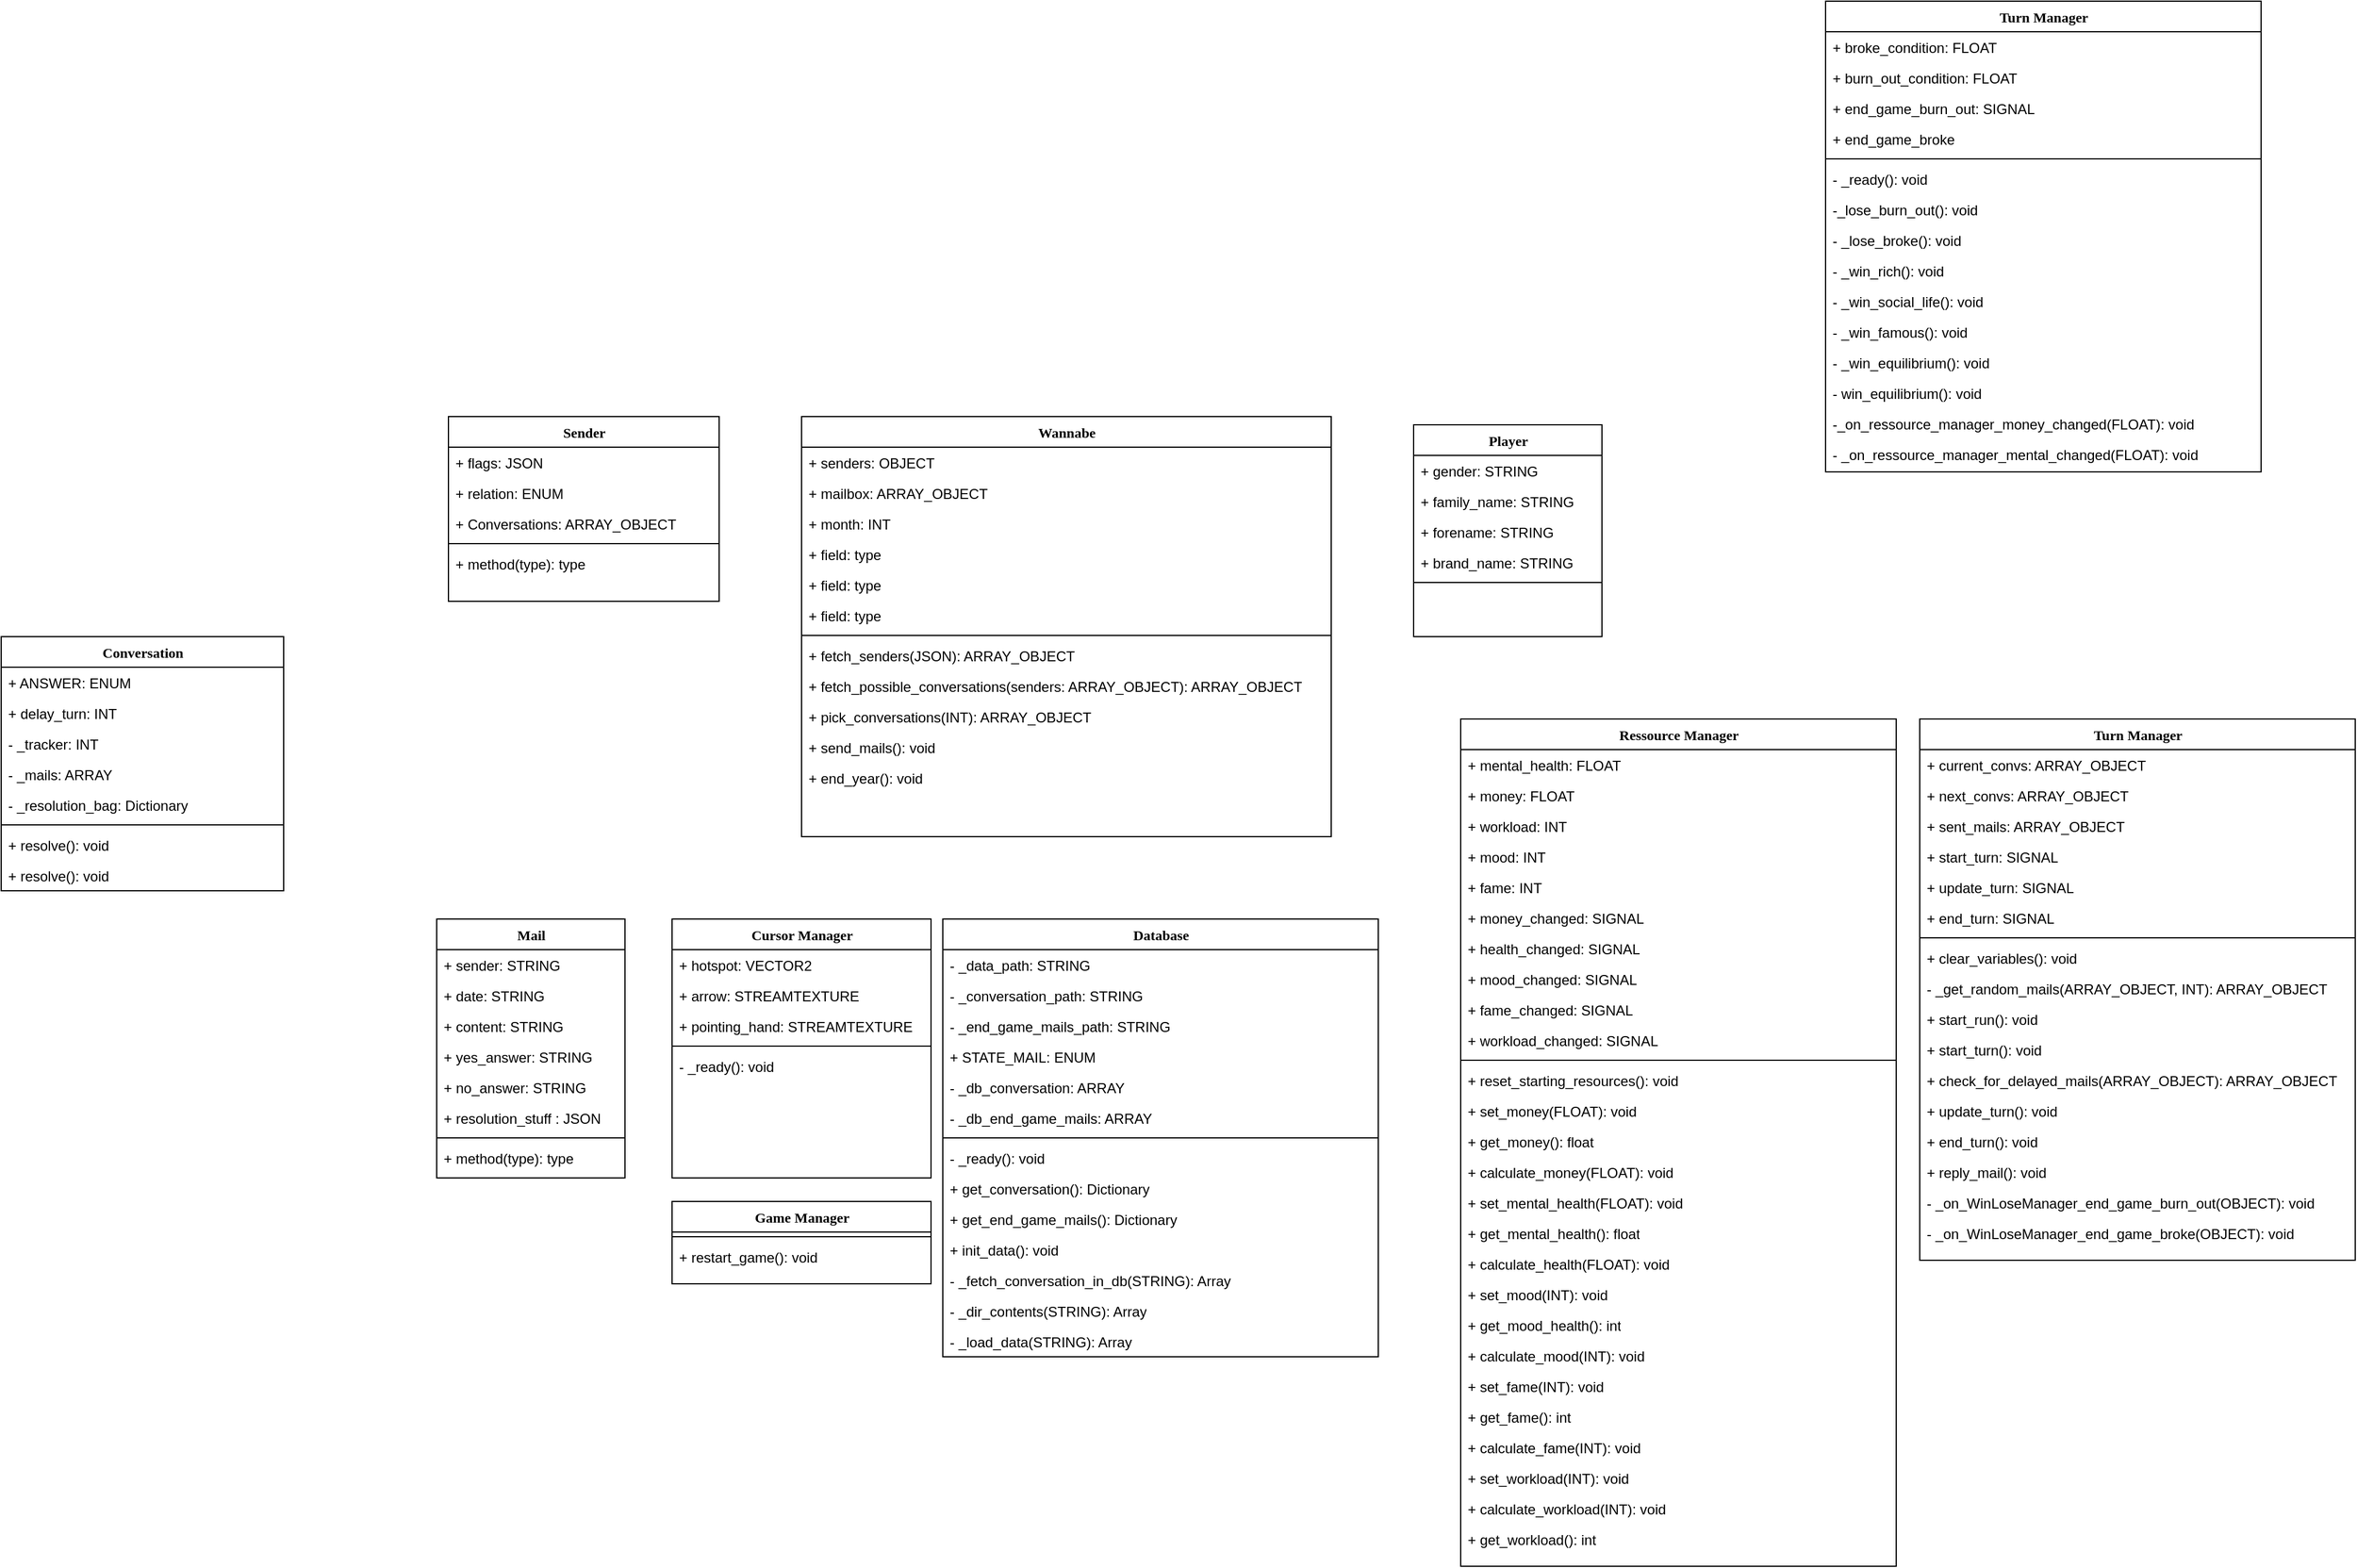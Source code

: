 <mxfile version="20.6.0" type="github">
  <diagram name="Page-1" id="9f46799a-70d6-7492-0946-bef42562c5a5">
    <mxGraphModel dx="2986" dy="1686" grid="1" gridSize="10" guides="1" tooltips="1" connect="1" arrows="1" fold="1" page="1" pageScale="1" pageWidth="1100" pageHeight="850" background="none" math="0" shadow="0">
      <root>
        <mxCell id="0" />
        <mxCell id="1" parent="0" />
        <mxCell id="78961159f06e98e8-17" value="Sender" style="swimlane;html=1;fontStyle=1;align=center;verticalAlign=top;childLayout=stackLayout;horizontal=1;startSize=26;horizontalStack=0;resizeParent=1;resizeLast=0;collapsible=1;marginBottom=0;swimlaneFillColor=#ffffff;rounded=0;shadow=0;comic=0;labelBackgroundColor=none;strokeWidth=1;fillColor=none;fontFamily=Verdana;fontSize=12" parent="1" vertex="1">
          <mxGeometry x="90" y="83" width="230" height="157" as="geometry" />
        </mxCell>
        <mxCell id="78961159f06e98e8-21" value="+ flags: JSON" style="text;html=1;strokeColor=none;fillColor=none;align=left;verticalAlign=top;spacingLeft=4;spacingRight=4;whiteSpace=wrap;overflow=hidden;rotatable=0;points=[[0,0.5],[1,0.5]];portConstraint=eastwest;" parent="78961159f06e98e8-17" vertex="1">
          <mxGeometry y="26" width="230" height="26" as="geometry" />
        </mxCell>
        <mxCell id="78961159f06e98e8-23" value="+ relation: ENUM" style="text;html=1;strokeColor=none;fillColor=none;align=left;verticalAlign=top;spacingLeft=4;spacingRight=4;whiteSpace=wrap;overflow=hidden;rotatable=0;points=[[0,0.5],[1,0.5]];portConstraint=eastwest;" parent="78961159f06e98e8-17" vertex="1">
          <mxGeometry y="52" width="230" height="26" as="geometry" />
        </mxCell>
        <mxCell id="3EB40je47f-9W5Hd33Zo-2" value="+ Conversations: ARRAY_OBJECT" style="text;html=1;strokeColor=none;fillColor=none;align=left;verticalAlign=top;spacingLeft=4;spacingRight=4;whiteSpace=wrap;overflow=hidden;rotatable=0;points=[[0,0.5],[1,0.5]];portConstraint=eastwest;" parent="78961159f06e98e8-17" vertex="1">
          <mxGeometry y="78" width="230" height="26" as="geometry" />
        </mxCell>
        <mxCell id="78961159f06e98e8-19" value="" style="line;html=1;strokeWidth=1;fillColor=none;align=left;verticalAlign=middle;spacingTop=-1;spacingLeft=3;spacingRight=3;rotatable=0;labelPosition=right;points=[];portConstraint=eastwest;" parent="78961159f06e98e8-17" vertex="1">
          <mxGeometry y="104" width="230" height="8" as="geometry" />
        </mxCell>
        <mxCell id="78961159f06e98e8-27" value="+ method(type): type" style="text;html=1;strokeColor=none;fillColor=none;align=left;verticalAlign=top;spacingLeft=4;spacingRight=4;whiteSpace=wrap;overflow=hidden;rotatable=0;points=[[0,0.5],[1,0.5]];portConstraint=eastwest;" parent="78961159f06e98e8-17" vertex="1">
          <mxGeometry y="112" width="230" height="26" as="geometry" />
        </mxCell>
        <mxCell id="78961159f06e98e8-30" value="Wannabe" style="swimlane;html=1;fontStyle=1;align=center;verticalAlign=top;childLayout=stackLayout;horizontal=1;startSize=26;horizontalStack=0;resizeParent=1;resizeLast=0;collapsible=1;marginBottom=0;swimlaneFillColor=#ffffff;rounded=0;shadow=0;comic=0;labelBackgroundColor=none;strokeWidth=1;fillColor=none;fontFamily=Verdana;fontSize=12" parent="1" vertex="1">
          <mxGeometry x="390" y="83" width="450" height="357" as="geometry" />
        </mxCell>
        <mxCell id="78961159f06e98e8-31" value="+ senders: OBJECT" style="text;html=1;strokeColor=none;fillColor=none;align=left;verticalAlign=top;spacingLeft=4;spacingRight=4;whiteSpace=wrap;overflow=hidden;rotatable=0;points=[[0,0.5],[1,0.5]];portConstraint=eastwest;" parent="78961159f06e98e8-30" vertex="1">
          <mxGeometry y="26" width="450" height="26" as="geometry" />
        </mxCell>
        <mxCell id="78961159f06e98e8-32" value="+ mailbox: ARRAY_OBJECT" style="text;html=1;strokeColor=none;fillColor=none;align=left;verticalAlign=top;spacingLeft=4;spacingRight=4;whiteSpace=wrap;overflow=hidden;rotatable=0;points=[[0,0.5],[1,0.5]];portConstraint=eastwest;" parent="78961159f06e98e8-30" vertex="1">
          <mxGeometry y="52" width="450" height="26" as="geometry" />
        </mxCell>
        <mxCell id="78961159f06e98e8-33" value="+ month: INT" style="text;html=1;strokeColor=none;fillColor=none;align=left;verticalAlign=top;spacingLeft=4;spacingRight=4;whiteSpace=wrap;overflow=hidden;rotatable=0;points=[[0,0.5],[1,0.5]];portConstraint=eastwest;" parent="78961159f06e98e8-30" vertex="1">
          <mxGeometry y="78" width="450" height="26" as="geometry" />
        </mxCell>
        <mxCell id="78961159f06e98e8-34" value="+ field: type" style="text;html=1;strokeColor=none;fillColor=none;align=left;verticalAlign=top;spacingLeft=4;spacingRight=4;whiteSpace=wrap;overflow=hidden;rotatable=0;points=[[0,0.5],[1,0.5]];portConstraint=eastwest;" parent="78961159f06e98e8-30" vertex="1">
          <mxGeometry y="104" width="450" height="26" as="geometry" />
        </mxCell>
        <mxCell id="78961159f06e98e8-36" value="+ field: type" style="text;html=1;strokeColor=none;fillColor=none;align=left;verticalAlign=top;spacingLeft=4;spacingRight=4;whiteSpace=wrap;overflow=hidden;rotatable=0;points=[[0,0.5],[1,0.5]];portConstraint=eastwest;" parent="78961159f06e98e8-30" vertex="1">
          <mxGeometry y="130" width="450" height="26" as="geometry" />
        </mxCell>
        <mxCell id="78961159f06e98e8-37" value="+ field: type" style="text;html=1;strokeColor=none;fillColor=none;align=left;verticalAlign=top;spacingLeft=4;spacingRight=4;whiteSpace=wrap;overflow=hidden;rotatable=0;points=[[0,0.5],[1,0.5]];portConstraint=eastwest;" parent="78961159f06e98e8-30" vertex="1">
          <mxGeometry y="156" width="450" height="26" as="geometry" />
        </mxCell>
        <mxCell id="78961159f06e98e8-38" value="" style="line;html=1;strokeWidth=1;fillColor=none;align=left;verticalAlign=middle;spacingTop=-1;spacingLeft=3;spacingRight=3;rotatable=0;labelPosition=right;points=[];portConstraint=eastwest;" parent="78961159f06e98e8-30" vertex="1">
          <mxGeometry y="182" width="450" height="8" as="geometry" />
        </mxCell>
        <mxCell id="78961159f06e98e8-39" value="+ fetch_senders(JSON): ARRAY_OBJECT" style="text;html=1;strokeColor=none;fillColor=none;align=left;verticalAlign=top;spacingLeft=4;spacingRight=4;whiteSpace=wrap;overflow=hidden;rotatable=0;points=[[0,0.5],[1,0.5]];portConstraint=eastwest;" parent="78961159f06e98e8-30" vertex="1">
          <mxGeometry y="190" width="450" height="26" as="geometry" />
        </mxCell>
        <mxCell id="78961159f06e98e8-40" value="+ fetch_possible_conversations(senders: ARRAY_OBJECT): ARRAY_OBJECT" style="text;html=1;strokeColor=none;fillColor=none;align=left;verticalAlign=top;spacingLeft=4;spacingRight=4;whiteSpace=wrap;overflow=hidden;rotatable=0;points=[[0,0.5],[1,0.5]];portConstraint=eastwest;" parent="78961159f06e98e8-30" vertex="1">
          <mxGeometry y="216" width="450" height="26" as="geometry" />
        </mxCell>
        <mxCell id="78961159f06e98e8-42" value="+ pick_conversations(INT): ARRAY_OBJECT" style="text;html=1;strokeColor=none;fillColor=none;align=left;verticalAlign=top;spacingLeft=4;spacingRight=4;whiteSpace=wrap;overflow=hidden;rotatable=0;points=[[0,0.5],[1,0.5]];portConstraint=eastwest;" parent="78961159f06e98e8-30" vertex="1">
          <mxGeometry y="242" width="450" height="26" as="geometry" />
        </mxCell>
        <mxCell id="3EB40je47f-9W5Hd33Zo-12" value="+ send_mails(): void" style="text;html=1;strokeColor=none;fillColor=none;align=left;verticalAlign=top;spacingLeft=4;spacingRight=4;whiteSpace=wrap;overflow=hidden;rotatable=0;points=[[0,0.5],[1,0.5]];portConstraint=eastwest;" parent="78961159f06e98e8-30" vertex="1">
          <mxGeometry y="268" width="450" height="26" as="geometry" />
        </mxCell>
        <mxCell id="3EB40je47f-9W5Hd33Zo-13" value="+ end_year(): void" style="text;html=1;strokeColor=none;fillColor=none;align=left;verticalAlign=top;spacingLeft=4;spacingRight=4;whiteSpace=wrap;overflow=hidden;rotatable=0;points=[[0,0.5],[1,0.5]];portConstraint=eastwest;" parent="78961159f06e98e8-30" vertex="1">
          <mxGeometry y="294" width="450" height="26" as="geometry" />
        </mxCell>
        <mxCell id="78961159f06e98e8-43" value="Player" style="swimlane;html=1;fontStyle=1;align=center;verticalAlign=top;childLayout=stackLayout;horizontal=1;startSize=26;horizontalStack=0;resizeParent=1;resizeLast=0;collapsible=1;marginBottom=0;swimlaneFillColor=#ffffff;rounded=0;shadow=0;comic=0;labelBackgroundColor=none;strokeWidth=1;fillColor=none;fontFamily=Verdana;fontSize=12" parent="1" vertex="1">
          <mxGeometry x="910" y="90" width="160" height="180" as="geometry" />
        </mxCell>
        <mxCell id="dOfMSRHT_f95yQZJOo-e-33" value="+ gender: STRING" style="text;html=1;strokeColor=none;fillColor=none;align=left;verticalAlign=top;spacingLeft=4;spacingRight=4;whiteSpace=wrap;overflow=hidden;rotatable=0;points=[[0,0.5],[1,0.5]];portConstraint=eastwest;" vertex="1" parent="78961159f06e98e8-43">
          <mxGeometry y="26" width="160" height="26" as="geometry" />
        </mxCell>
        <mxCell id="dOfMSRHT_f95yQZJOo-e-35" value="+ family_name: STRING" style="text;html=1;strokeColor=none;fillColor=none;align=left;verticalAlign=top;spacingLeft=4;spacingRight=4;whiteSpace=wrap;overflow=hidden;rotatable=0;points=[[0,0.5],[1,0.5]];portConstraint=eastwest;" vertex="1" parent="78961159f06e98e8-43">
          <mxGeometry y="52" width="160" height="26" as="geometry" />
        </mxCell>
        <mxCell id="78961159f06e98e8-50" value="+ forename: STRING" style="text;html=1;strokeColor=none;fillColor=none;align=left;verticalAlign=top;spacingLeft=4;spacingRight=4;whiteSpace=wrap;overflow=hidden;rotatable=0;points=[[0,0.5],[1,0.5]];portConstraint=eastwest;" parent="78961159f06e98e8-43" vertex="1">
          <mxGeometry y="78" width="160" height="26" as="geometry" />
        </mxCell>
        <mxCell id="dOfMSRHT_f95yQZJOo-e-36" value="+ brand_name: STRING" style="text;html=1;strokeColor=none;fillColor=none;align=left;verticalAlign=top;spacingLeft=4;spacingRight=4;whiteSpace=wrap;overflow=hidden;rotatable=0;points=[[0,0.5],[1,0.5]];portConstraint=eastwest;" vertex="1" parent="78961159f06e98e8-43">
          <mxGeometry y="104" width="160" height="26" as="geometry" />
        </mxCell>
        <mxCell id="78961159f06e98e8-51" value="" style="line;html=1;strokeWidth=1;fillColor=none;align=left;verticalAlign=middle;spacingTop=-1;spacingLeft=3;spacingRight=3;rotatable=0;labelPosition=right;points=[];portConstraint=eastwest;" parent="78961159f06e98e8-43" vertex="1">
          <mxGeometry y="130" width="160" height="8" as="geometry" />
        </mxCell>
        <mxCell id="78961159f06e98e8-56" value="Mail" style="swimlane;html=1;fontStyle=1;align=center;verticalAlign=top;childLayout=stackLayout;horizontal=1;startSize=26;horizontalStack=0;resizeParent=1;resizeLast=0;collapsible=1;marginBottom=0;swimlaneFillColor=#ffffff;rounded=0;shadow=0;comic=0;labelBackgroundColor=none;strokeWidth=1;fillColor=none;fontFamily=Verdana;fontSize=12" parent="1" vertex="1">
          <mxGeometry x="80" y="510" width="160" height="220" as="geometry" />
        </mxCell>
        <mxCell id="78961159f06e98e8-57" value="+ sender: STRING" style="text;html=1;strokeColor=none;fillColor=none;align=left;verticalAlign=top;spacingLeft=4;spacingRight=4;whiteSpace=wrap;overflow=hidden;rotatable=0;points=[[0,0.5],[1,0.5]];portConstraint=eastwest;" parent="78961159f06e98e8-56" vertex="1">
          <mxGeometry y="26" width="160" height="26" as="geometry" />
        </mxCell>
        <mxCell id="78961159f06e98e8-58" value="+ date: STRING" style="text;html=1;strokeColor=none;fillColor=none;align=left;verticalAlign=top;spacingLeft=4;spacingRight=4;whiteSpace=wrap;overflow=hidden;rotatable=0;points=[[0,0.5],[1,0.5]];portConstraint=eastwest;" parent="78961159f06e98e8-56" vertex="1">
          <mxGeometry y="52" width="160" height="26" as="geometry" />
        </mxCell>
        <mxCell id="78961159f06e98e8-59" value="+ content: STRING" style="text;html=1;strokeColor=none;fillColor=none;align=left;verticalAlign=top;spacingLeft=4;spacingRight=4;whiteSpace=wrap;overflow=hidden;rotatable=0;points=[[0,0.5],[1,0.5]];portConstraint=eastwest;" parent="78961159f06e98e8-56" vertex="1">
          <mxGeometry y="78" width="160" height="26" as="geometry" />
        </mxCell>
        <mxCell id="78961159f06e98e8-60" value="+ yes_answer: STRING" style="text;html=1;strokeColor=none;fillColor=none;align=left;verticalAlign=top;spacingLeft=4;spacingRight=4;whiteSpace=wrap;overflow=hidden;rotatable=0;points=[[0,0.5],[1,0.5]];portConstraint=eastwest;" parent="78961159f06e98e8-56" vertex="1">
          <mxGeometry y="104" width="160" height="26" as="geometry" />
        </mxCell>
        <mxCell id="78961159f06e98e8-61" value="+ no_answer: STRING" style="text;html=1;strokeColor=none;fillColor=none;align=left;verticalAlign=top;spacingLeft=4;spacingRight=4;whiteSpace=wrap;overflow=hidden;rotatable=0;points=[[0,0.5],[1,0.5]];portConstraint=eastwest;" parent="78961159f06e98e8-56" vertex="1">
          <mxGeometry y="130" width="160" height="26" as="geometry" />
        </mxCell>
        <mxCell id="78961159f06e98e8-62" value="+ resolution_stuff : JSON" style="text;html=1;strokeColor=none;fillColor=none;align=left;verticalAlign=top;spacingLeft=4;spacingRight=4;whiteSpace=wrap;overflow=hidden;rotatable=0;points=[[0,0.5],[1,0.5]];portConstraint=eastwest;" parent="78961159f06e98e8-56" vertex="1">
          <mxGeometry y="156" width="160" height="26" as="geometry" />
        </mxCell>
        <mxCell id="78961159f06e98e8-64" value="" style="line;html=1;strokeWidth=1;fillColor=none;align=left;verticalAlign=middle;spacingTop=-1;spacingLeft=3;spacingRight=3;rotatable=0;labelPosition=right;points=[];portConstraint=eastwest;" parent="78961159f06e98e8-56" vertex="1">
          <mxGeometry y="182" width="160" height="8" as="geometry" />
        </mxCell>
        <mxCell id="78961159f06e98e8-68" value="+ method(type): type" style="text;html=1;strokeColor=none;fillColor=none;align=left;verticalAlign=top;spacingLeft=4;spacingRight=4;whiteSpace=wrap;overflow=hidden;rotatable=0;points=[[0,0.5],[1,0.5]];portConstraint=eastwest;" parent="78961159f06e98e8-56" vertex="1">
          <mxGeometry y="190" width="160" height="26" as="geometry" />
        </mxCell>
        <mxCell id="78961159f06e98e8-69" value="Conversation" style="swimlane;html=1;fontStyle=1;align=center;verticalAlign=top;childLayout=stackLayout;horizontal=1;startSize=26;horizontalStack=0;resizeParent=1;resizeLast=0;collapsible=1;marginBottom=0;swimlaneFillColor=#ffffff;rounded=0;shadow=0;comic=0;labelBackgroundColor=none;strokeWidth=1;fillColor=none;fontFamily=Verdana;fontSize=12" parent="1" vertex="1">
          <mxGeometry x="-290" y="270" width="240" height="216" as="geometry" />
        </mxCell>
        <mxCell id="78961159f06e98e8-70" value="+ ANSWER: ENUM" style="text;html=1;strokeColor=none;fillColor=none;align=left;verticalAlign=top;spacingLeft=4;spacingRight=4;whiteSpace=wrap;overflow=hidden;rotatable=0;points=[[0,0.5],[1,0.5]];portConstraint=eastwest;" parent="78961159f06e98e8-69" vertex="1">
          <mxGeometry y="26" width="240" height="26" as="geometry" />
        </mxCell>
        <mxCell id="78961159f06e98e8-71" value="+ delay_turn: INT" style="text;html=1;strokeColor=none;fillColor=none;align=left;verticalAlign=top;spacingLeft=4;spacingRight=4;whiteSpace=wrap;overflow=hidden;rotatable=0;points=[[0,0.5],[1,0.5]];portConstraint=eastwest;" parent="78961159f06e98e8-69" vertex="1">
          <mxGeometry y="52" width="240" height="26" as="geometry" />
        </mxCell>
        <mxCell id="78961159f06e98e8-72" value="- _tracker: INT" style="text;html=1;strokeColor=none;fillColor=none;align=left;verticalAlign=top;spacingLeft=4;spacingRight=4;whiteSpace=wrap;overflow=hidden;rotatable=0;points=[[0,0.5],[1,0.5]];portConstraint=eastwest;" parent="78961159f06e98e8-69" vertex="1">
          <mxGeometry y="78" width="240" height="26" as="geometry" />
        </mxCell>
        <mxCell id="78961159f06e98e8-74" value="- _mails: ARRAY" style="text;html=1;strokeColor=none;fillColor=none;align=left;verticalAlign=top;spacingLeft=4;spacingRight=4;whiteSpace=wrap;overflow=hidden;rotatable=0;points=[[0,0.5],[1,0.5]];portConstraint=eastwest;" parent="78961159f06e98e8-69" vertex="1">
          <mxGeometry y="104" width="240" height="26" as="geometry" />
        </mxCell>
        <mxCell id="3EB40je47f-9W5Hd33Zo-11" value="- _resolution_bag: Dictionary" style="text;html=1;strokeColor=none;fillColor=none;align=left;verticalAlign=top;spacingLeft=4;spacingRight=4;whiteSpace=wrap;overflow=hidden;rotatable=0;points=[[0,0.5],[1,0.5]];portConstraint=eastwest;" parent="78961159f06e98e8-69" vertex="1">
          <mxGeometry y="130" width="240" height="26" as="geometry" />
        </mxCell>
        <mxCell id="78961159f06e98e8-77" value="" style="line;html=1;strokeWidth=1;fillColor=none;align=left;verticalAlign=middle;spacingTop=-1;spacingLeft=3;spacingRight=3;rotatable=0;labelPosition=right;points=[];portConstraint=eastwest;" parent="78961159f06e98e8-69" vertex="1">
          <mxGeometry y="156" width="240" height="8" as="geometry" />
        </mxCell>
        <mxCell id="78961159f06e98e8-81" value="+ resolve(): void" style="text;html=1;strokeColor=none;fillColor=none;align=left;verticalAlign=top;spacingLeft=4;spacingRight=4;whiteSpace=wrap;overflow=hidden;rotatable=0;points=[[0,0.5],[1,0.5]];portConstraint=eastwest;" parent="78961159f06e98e8-69" vertex="1">
          <mxGeometry y="164" width="240" height="26" as="geometry" />
        </mxCell>
        <mxCell id="dOfMSRHT_f95yQZJOo-e-125" value="+ resolve(): void" style="text;html=1;strokeColor=none;fillColor=none;align=left;verticalAlign=top;spacingLeft=4;spacingRight=4;whiteSpace=wrap;overflow=hidden;rotatable=0;points=[[0,0.5],[1,0.5]];portConstraint=eastwest;" vertex="1" parent="78961159f06e98e8-69">
          <mxGeometry y="190" width="240" height="26" as="geometry" />
        </mxCell>
        <mxCell id="dOfMSRHT_f95yQZJOo-e-1" value="Cursor Manager" style="swimlane;html=1;fontStyle=1;align=center;verticalAlign=top;childLayout=stackLayout;horizontal=1;startSize=26;horizontalStack=0;resizeParent=1;resizeLast=0;collapsible=1;marginBottom=0;swimlaneFillColor=#ffffff;rounded=0;shadow=0;comic=0;labelBackgroundColor=none;strokeWidth=1;fillColor=none;fontFamily=Verdana;fontSize=12" vertex="1" parent="1">
          <mxGeometry x="280" y="510" width="220" height="220" as="geometry" />
        </mxCell>
        <mxCell id="dOfMSRHT_f95yQZJOo-e-2" value="+ hotspot: VECTOR2" style="text;html=1;strokeColor=none;fillColor=none;align=left;verticalAlign=top;spacingLeft=4;spacingRight=4;whiteSpace=wrap;overflow=hidden;rotatable=0;points=[[0,0.5],[1,0.5]];portConstraint=eastwest;" vertex="1" parent="dOfMSRHT_f95yQZJOo-e-1">
          <mxGeometry y="26" width="220" height="26" as="geometry" />
        </mxCell>
        <mxCell id="dOfMSRHT_f95yQZJOo-e-3" value="+ arrow: STREAMTEXTURE" style="text;html=1;strokeColor=none;fillColor=none;align=left;verticalAlign=top;spacingLeft=4;spacingRight=4;whiteSpace=wrap;overflow=hidden;rotatable=0;points=[[0,0.5],[1,0.5]];portConstraint=eastwest;" vertex="1" parent="dOfMSRHT_f95yQZJOo-e-1">
          <mxGeometry y="52" width="220" height="26" as="geometry" />
        </mxCell>
        <mxCell id="dOfMSRHT_f95yQZJOo-e-4" value="+ pointing_hand: STREAMTEXTURE" style="text;html=1;strokeColor=none;fillColor=none;align=left;verticalAlign=top;spacingLeft=4;spacingRight=4;whiteSpace=wrap;overflow=hidden;rotatable=0;points=[[0,0.5],[1,0.5]];portConstraint=eastwest;" vertex="1" parent="dOfMSRHT_f95yQZJOo-e-1">
          <mxGeometry y="78" width="220" height="26" as="geometry" />
        </mxCell>
        <mxCell id="dOfMSRHT_f95yQZJOo-e-8" value="" style="line;html=1;strokeWidth=1;fillColor=none;align=left;verticalAlign=middle;spacingTop=-1;spacingLeft=3;spacingRight=3;rotatable=0;labelPosition=right;points=[];portConstraint=eastwest;" vertex="1" parent="dOfMSRHT_f95yQZJOo-e-1">
          <mxGeometry y="104" width="220" height="8" as="geometry" />
        </mxCell>
        <mxCell id="dOfMSRHT_f95yQZJOo-e-9" value="- _ready(): void" style="text;html=1;strokeColor=none;fillColor=none;align=left;verticalAlign=top;spacingLeft=4;spacingRight=4;whiteSpace=wrap;overflow=hidden;rotatable=0;points=[[0,0.5],[1,0.5]];portConstraint=eastwest;" vertex="1" parent="dOfMSRHT_f95yQZJOo-e-1">
          <mxGeometry y="112" width="220" height="26" as="geometry" />
        </mxCell>
        <mxCell id="dOfMSRHT_f95yQZJOo-e-10" value="Database" style="swimlane;html=1;fontStyle=1;align=center;verticalAlign=top;childLayout=stackLayout;horizontal=1;startSize=26;horizontalStack=0;resizeParent=1;resizeLast=0;collapsible=1;marginBottom=0;swimlaneFillColor=#ffffff;rounded=0;shadow=0;comic=0;labelBackgroundColor=none;strokeWidth=1;fillColor=none;fontFamily=Verdana;fontSize=12" vertex="1" parent="1">
          <mxGeometry x="510" y="510" width="370" height="372" as="geometry" />
        </mxCell>
        <mxCell id="dOfMSRHT_f95yQZJOo-e-11" value="- _data_path: STRING" style="text;html=1;strokeColor=none;fillColor=none;align=left;verticalAlign=top;spacingLeft=4;spacingRight=4;whiteSpace=wrap;overflow=hidden;rotatable=0;points=[[0,0.5],[1,0.5]];portConstraint=eastwest;" vertex="1" parent="dOfMSRHT_f95yQZJOo-e-10">
          <mxGeometry y="26" width="370" height="26" as="geometry" />
        </mxCell>
        <mxCell id="dOfMSRHT_f95yQZJOo-e-12" value="&lt;div&gt;- _conversation_path: STRING&lt;/div&gt;" style="text;html=1;strokeColor=none;fillColor=none;align=left;verticalAlign=top;spacingLeft=4;spacingRight=4;whiteSpace=wrap;overflow=hidden;rotatable=0;points=[[0,0.5],[1,0.5]];portConstraint=eastwest;" vertex="1" parent="dOfMSRHT_f95yQZJOo-e-10">
          <mxGeometry y="52" width="370" height="26" as="geometry" />
        </mxCell>
        <mxCell id="dOfMSRHT_f95yQZJOo-e-13" value="- _end_game_mails_path: STRING" style="text;html=1;strokeColor=none;fillColor=none;align=left;verticalAlign=top;spacingLeft=4;spacingRight=4;whiteSpace=wrap;overflow=hidden;rotatable=0;points=[[0,0.5],[1,0.5]];portConstraint=eastwest;" vertex="1" parent="dOfMSRHT_f95yQZJOo-e-10">
          <mxGeometry y="78" width="370" height="26" as="geometry" />
        </mxCell>
        <mxCell id="dOfMSRHT_f95yQZJOo-e-16" value="+ STATE_MAIL: ENUM" style="text;html=1;strokeColor=none;fillColor=none;align=left;verticalAlign=top;spacingLeft=4;spacingRight=4;whiteSpace=wrap;overflow=hidden;rotatable=0;points=[[0,0.5],[1,0.5]];portConstraint=eastwest;" vertex="1" parent="dOfMSRHT_f95yQZJOo-e-10">
          <mxGeometry y="104" width="370" height="26" as="geometry" />
        </mxCell>
        <mxCell id="dOfMSRHT_f95yQZJOo-e-17" value="- _db_conversation: ARRAY" style="text;html=1;strokeColor=none;fillColor=none;align=left;verticalAlign=top;spacingLeft=4;spacingRight=4;whiteSpace=wrap;overflow=hidden;rotatable=0;points=[[0,0.5],[1,0.5]];portConstraint=eastwest;" vertex="1" parent="dOfMSRHT_f95yQZJOo-e-10">
          <mxGeometry y="130" width="370" height="26" as="geometry" />
        </mxCell>
        <mxCell id="dOfMSRHT_f95yQZJOo-e-18" value="- _db_end_game_mails: ARRAY" style="text;html=1;strokeColor=none;fillColor=none;align=left;verticalAlign=top;spacingLeft=4;spacingRight=4;whiteSpace=wrap;overflow=hidden;rotatable=0;points=[[0,0.5],[1,0.5]];portConstraint=eastwest;" vertex="1" parent="dOfMSRHT_f95yQZJOo-e-10">
          <mxGeometry y="156" width="370" height="26" as="geometry" />
        </mxCell>
        <mxCell id="dOfMSRHT_f95yQZJOo-e-14" value="" style="line;html=1;strokeWidth=1;fillColor=none;align=left;verticalAlign=middle;spacingTop=-1;spacingLeft=3;spacingRight=3;rotatable=0;labelPosition=right;points=[];portConstraint=eastwest;" vertex="1" parent="dOfMSRHT_f95yQZJOo-e-10">
          <mxGeometry y="182" width="370" height="8" as="geometry" />
        </mxCell>
        <mxCell id="dOfMSRHT_f95yQZJOo-e-15" value="- _ready(): void" style="text;html=1;strokeColor=none;fillColor=none;align=left;verticalAlign=top;spacingLeft=4;spacingRight=4;whiteSpace=wrap;overflow=hidden;rotatable=0;points=[[0,0.5],[1,0.5]];portConstraint=eastwest;" vertex="1" parent="dOfMSRHT_f95yQZJOo-e-10">
          <mxGeometry y="190" width="370" height="26" as="geometry" />
        </mxCell>
        <mxCell id="dOfMSRHT_f95yQZJOo-e-20" value="+ get_conversation(): Dictionary" style="text;html=1;strokeColor=none;fillColor=none;align=left;verticalAlign=top;spacingLeft=4;spacingRight=4;whiteSpace=wrap;overflow=hidden;rotatable=0;points=[[0,0.5],[1,0.5]];portConstraint=eastwest;" vertex="1" parent="dOfMSRHT_f95yQZJOo-e-10">
          <mxGeometry y="216" width="370" height="26" as="geometry" />
        </mxCell>
        <mxCell id="dOfMSRHT_f95yQZJOo-e-23" value="+ get_end_game_mails(): Dictionary" style="text;html=1;strokeColor=none;fillColor=none;align=left;verticalAlign=top;spacingLeft=4;spacingRight=4;whiteSpace=wrap;overflow=hidden;rotatable=0;points=[[0,0.5],[1,0.5]];portConstraint=eastwest;" vertex="1" parent="dOfMSRHT_f95yQZJOo-e-10">
          <mxGeometry y="242" width="370" height="26" as="geometry" />
        </mxCell>
        <mxCell id="dOfMSRHT_f95yQZJOo-e-26" value="+ init_data(): void" style="text;html=1;strokeColor=none;fillColor=none;align=left;verticalAlign=top;spacingLeft=4;spacingRight=4;whiteSpace=wrap;overflow=hidden;rotatable=0;points=[[0,0.5],[1,0.5]];portConstraint=eastwest;" vertex="1" parent="dOfMSRHT_f95yQZJOo-e-10">
          <mxGeometry y="268" width="370" height="26" as="geometry" />
        </mxCell>
        <mxCell id="dOfMSRHT_f95yQZJOo-e-25" value="- _fetch_conversation_in_db(STRING): Array" style="text;html=1;strokeColor=none;fillColor=none;align=left;verticalAlign=top;spacingLeft=4;spacingRight=4;whiteSpace=wrap;overflow=hidden;rotatable=0;points=[[0,0.5],[1,0.5]];portConstraint=eastwest;" vertex="1" parent="dOfMSRHT_f95yQZJOo-e-10">
          <mxGeometry y="294" width="370" height="26" as="geometry" />
        </mxCell>
        <mxCell id="dOfMSRHT_f95yQZJOo-e-24" value="- _dir_contents(STRING): Array" style="text;html=1;strokeColor=none;fillColor=none;align=left;verticalAlign=top;spacingLeft=4;spacingRight=4;whiteSpace=wrap;overflow=hidden;rotatable=0;points=[[0,0.5],[1,0.5]];portConstraint=eastwest;" vertex="1" parent="dOfMSRHT_f95yQZJOo-e-10">
          <mxGeometry y="320" width="370" height="26" as="geometry" />
        </mxCell>
        <mxCell id="dOfMSRHT_f95yQZJOo-e-22" value="- _load_data(STRING): Array" style="text;html=1;strokeColor=none;fillColor=none;align=left;verticalAlign=top;spacingLeft=4;spacingRight=4;whiteSpace=wrap;overflow=hidden;rotatable=0;points=[[0,0.5],[1,0.5]];portConstraint=eastwest;" vertex="1" parent="dOfMSRHT_f95yQZJOo-e-10">
          <mxGeometry y="346" width="370" height="26" as="geometry" />
        </mxCell>
        <mxCell id="dOfMSRHT_f95yQZJOo-e-27" value="Game Manager" style="swimlane;html=1;fontStyle=1;align=center;verticalAlign=top;childLayout=stackLayout;horizontal=1;startSize=26;horizontalStack=0;resizeParent=1;resizeLast=0;collapsible=1;marginBottom=0;swimlaneFillColor=#ffffff;rounded=0;shadow=0;comic=0;labelBackgroundColor=none;strokeWidth=1;fillColor=none;fontFamily=Verdana;fontSize=12" vertex="1" parent="1">
          <mxGeometry x="280" y="750" width="220" height="70" as="geometry" />
        </mxCell>
        <mxCell id="dOfMSRHT_f95yQZJOo-e-31" value="" style="line;html=1;strokeWidth=1;fillColor=none;align=left;verticalAlign=middle;spacingTop=-1;spacingLeft=3;spacingRight=3;rotatable=0;labelPosition=right;points=[];portConstraint=eastwest;" vertex="1" parent="dOfMSRHT_f95yQZJOo-e-27">
          <mxGeometry y="26" width="220" height="8" as="geometry" />
        </mxCell>
        <mxCell id="dOfMSRHT_f95yQZJOo-e-32" value="+ restart_game(): void" style="text;html=1;strokeColor=none;fillColor=none;align=left;verticalAlign=top;spacingLeft=4;spacingRight=4;whiteSpace=wrap;overflow=hidden;rotatable=0;points=[[0,0.5],[1,0.5]];portConstraint=eastwest;" vertex="1" parent="dOfMSRHT_f95yQZJOo-e-27">
          <mxGeometry y="34" width="220" height="26" as="geometry" />
        </mxCell>
        <mxCell id="dOfMSRHT_f95yQZJOo-e-37" value="Ressource Manager" style="swimlane;html=1;fontStyle=1;align=center;verticalAlign=top;childLayout=stackLayout;horizontal=1;startSize=26;horizontalStack=0;resizeParent=1;resizeLast=0;collapsible=1;marginBottom=0;swimlaneFillColor=#ffffff;rounded=0;shadow=0;comic=0;labelBackgroundColor=none;strokeWidth=1;fillColor=none;fontFamily=Verdana;fontSize=12" vertex="1" parent="1">
          <mxGeometry x="950" y="340" width="370" height="720" as="geometry" />
        </mxCell>
        <mxCell id="dOfMSRHT_f95yQZJOo-e-38" value="+ mental_health: FLOAT" style="text;html=1;strokeColor=none;fillColor=none;align=left;verticalAlign=top;spacingLeft=4;spacingRight=4;whiteSpace=wrap;overflow=hidden;rotatable=0;points=[[0,0.5],[1,0.5]];portConstraint=eastwest;" vertex="1" parent="dOfMSRHT_f95yQZJOo-e-37">
          <mxGeometry y="26" width="370" height="26" as="geometry" />
        </mxCell>
        <mxCell id="dOfMSRHT_f95yQZJOo-e-39" value="+ money: FLOAT" style="text;html=1;strokeColor=none;fillColor=none;align=left;verticalAlign=top;spacingLeft=4;spacingRight=4;whiteSpace=wrap;overflow=hidden;rotatable=0;points=[[0,0.5],[1,0.5]];portConstraint=eastwest;" vertex="1" parent="dOfMSRHT_f95yQZJOo-e-37">
          <mxGeometry y="52" width="370" height="26" as="geometry" />
        </mxCell>
        <mxCell id="dOfMSRHT_f95yQZJOo-e-40" value="+ workload: INT" style="text;html=1;strokeColor=none;fillColor=none;align=left;verticalAlign=top;spacingLeft=4;spacingRight=4;whiteSpace=wrap;overflow=hidden;rotatable=0;points=[[0,0.5],[1,0.5]];portConstraint=eastwest;" vertex="1" parent="dOfMSRHT_f95yQZJOo-e-37">
          <mxGeometry y="78" width="370" height="26" as="geometry" />
        </mxCell>
        <mxCell id="dOfMSRHT_f95yQZJOo-e-57" value="+ mood: INT" style="text;html=1;strokeColor=none;fillColor=none;align=left;verticalAlign=top;spacingLeft=4;spacingRight=4;whiteSpace=wrap;overflow=hidden;rotatable=0;points=[[0,0.5],[1,0.5]];portConstraint=eastwest;" vertex="1" parent="dOfMSRHT_f95yQZJOo-e-37">
          <mxGeometry y="104" width="370" height="26" as="geometry" />
        </mxCell>
        <mxCell id="dOfMSRHT_f95yQZJOo-e-62" value="+ fame: INT" style="text;html=1;strokeColor=none;fillColor=none;align=left;verticalAlign=top;spacingLeft=4;spacingRight=4;whiteSpace=wrap;overflow=hidden;rotatable=0;points=[[0,0.5],[1,0.5]];portConstraint=eastwest;" vertex="1" parent="dOfMSRHT_f95yQZJOo-e-37">
          <mxGeometry y="130" width="370" height="26" as="geometry" />
        </mxCell>
        <mxCell id="dOfMSRHT_f95yQZJOo-e-59" value="+ money_changed: SIGNAL" style="text;html=1;strokeColor=none;fillColor=none;align=left;verticalAlign=top;spacingLeft=4;spacingRight=4;whiteSpace=wrap;overflow=hidden;rotatable=0;points=[[0,0.5],[1,0.5]];portConstraint=eastwest;" vertex="1" parent="dOfMSRHT_f95yQZJOo-e-37">
          <mxGeometry y="156" width="370" height="26" as="geometry" />
        </mxCell>
        <mxCell id="dOfMSRHT_f95yQZJOo-e-61" value="+ health_changed: SIGNAL" style="text;html=1;strokeColor=none;fillColor=none;align=left;verticalAlign=top;spacingLeft=4;spacingRight=4;whiteSpace=wrap;overflow=hidden;rotatable=0;points=[[0,0.5],[1,0.5]];portConstraint=eastwest;" vertex="1" parent="dOfMSRHT_f95yQZJOo-e-37">
          <mxGeometry y="182" width="370" height="26" as="geometry" />
        </mxCell>
        <mxCell id="dOfMSRHT_f95yQZJOo-e-58" value="+ mood_changed: SIGNAL" style="text;html=1;strokeColor=none;fillColor=none;align=left;verticalAlign=top;spacingLeft=4;spacingRight=4;whiteSpace=wrap;overflow=hidden;rotatable=0;points=[[0,0.5],[1,0.5]];portConstraint=eastwest;" vertex="1" parent="dOfMSRHT_f95yQZJOo-e-37">
          <mxGeometry y="208" width="370" height="26" as="geometry" />
        </mxCell>
        <mxCell id="dOfMSRHT_f95yQZJOo-e-60" value="+ fame_changed: SIGNAL" style="text;html=1;strokeColor=none;fillColor=none;align=left;verticalAlign=top;spacingLeft=4;spacingRight=4;whiteSpace=wrap;overflow=hidden;rotatable=0;points=[[0,0.5],[1,0.5]];portConstraint=eastwest;" vertex="1" parent="dOfMSRHT_f95yQZJOo-e-37">
          <mxGeometry y="234" width="370" height="26" as="geometry" />
        </mxCell>
        <mxCell id="dOfMSRHT_f95yQZJOo-e-41" value="+ workload_changed: SIGNAL" style="text;html=1;strokeColor=none;fillColor=none;align=left;verticalAlign=top;spacingLeft=4;spacingRight=4;whiteSpace=wrap;overflow=hidden;rotatable=0;points=[[0,0.5],[1,0.5]];portConstraint=eastwest;" vertex="1" parent="dOfMSRHT_f95yQZJOo-e-37">
          <mxGeometry y="260" width="370" height="26" as="geometry" />
        </mxCell>
        <mxCell id="dOfMSRHT_f95yQZJOo-e-46" value="" style="line;html=1;strokeWidth=1;fillColor=none;align=left;verticalAlign=middle;spacingTop=-1;spacingLeft=3;spacingRight=3;rotatable=0;labelPosition=right;points=[];portConstraint=eastwest;" vertex="1" parent="dOfMSRHT_f95yQZJOo-e-37">
          <mxGeometry y="286" width="370" height="8" as="geometry" />
        </mxCell>
        <mxCell id="dOfMSRHT_f95yQZJOo-e-63" value="+ reset_starting_resources(): void" style="text;html=1;strokeColor=none;fillColor=none;align=left;verticalAlign=top;spacingLeft=4;spacingRight=4;whiteSpace=wrap;overflow=hidden;rotatable=0;points=[[0,0.5],[1,0.5]];portConstraint=eastwest;" vertex="1" parent="dOfMSRHT_f95yQZJOo-e-37">
          <mxGeometry y="294" width="370" height="26" as="geometry" />
        </mxCell>
        <mxCell id="dOfMSRHT_f95yQZJOo-e-67" value="+ set_money(FLOAT): void" style="text;html=1;strokeColor=none;fillColor=none;align=left;verticalAlign=top;spacingLeft=4;spacingRight=4;whiteSpace=wrap;overflow=hidden;rotatable=0;points=[[0,0.5],[1,0.5]];portConstraint=eastwest;" vertex="1" parent="dOfMSRHT_f95yQZJOo-e-37">
          <mxGeometry y="320" width="370" height="26" as="geometry" />
        </mxCell>
        <mxCell id="dOfMSRHT_f95yQZJOo-e-66" value="+ get_money(): float" style="text;html=1;strokeColor=none;fillColor=none;align=left;verticalAlign=top;spacingLeft=4;spacingRight=4;whiteSpace=wrap;overflow=hidden;rotatable=0;points=[[0,0.5],[1,0.5]];portConstraint=eastwest;" vertex="1" parent="dOfMSRHT_f95yQZJOo-e-37">
          <mxGeometry y="346" width="370" height="26" as="geometry" />
        </mxCell>
        <mxCell id="dOfMSRHT_f95yQZJOo-e-65" value="+ calculate_money(FLOAT): void" style="text;html=1;strokeColor=none;fillColor=none;align=left;verticalAlign=top;spacingLeft=4;spacingRight=4;whiteSpace=wrap;overflow=hidden;rotatable=0;points=[[0,0.5],[1,0.5]];portConstraint=eastwest;" vertex="1" parent="dOfMSRHT_f95yQZJOo-e-37">
          <mxGeometry y="372" width="370" height="26" as="geometry" />
        </mxCell>
        <mxCell id="dOfMSRHT_f95yQZJOo-e-64" value="+ set_mental_health(FLOAT): void" style="text;html=1;strokeColor=none;fillColor=none;align=left;verticalAlign=top;spacingLeft=4;spacingRight=4;whiteSpace=wrap;overflow=hidden;rotatable=0;points=[[0,0.5],[1,0.5]];portConstraint=eastwest;" vertex="1" parent="dOfMSRHT_f95yQZJOo-e-37">
          <mxGeometry y="398" width="370" height="26" as="geometry" />
        </mxCell>
        <mxCell id="dOfMSRHT_f95yQZJOo-e-69" value="+ get_mental_health(): float" style="text;html=1;strokeColor=none;fillColor=none;align=left;verticalAlign=top;spacingLeft=4;spacingRight=4;whiteSpace=wrap;overflow=hidden;rotatable=0;points=[[0,0.5],[1,0.5]];portConstraint=eastwest;" vertex="1" parent="dOfMSRHT_f95yQZJOo-e-37">
          <mxGeometry y="424" width="370" height="26" as="geometry" />
        </mxCell>
        <mxCell id="dOfMSRHT_f95yQZJOo-e-68" value="+ calculate_health(FLOAT): void" style="text;html=1;strokeColor=none;fillColor=none;align=left;verticalAlign=top;spacingLeft=4;spacingRight=4;whiteSpace=wrap;overflow=hidden;rotatable=0;points=[[0,0.5],[1,0.5]];portConstraint=eastwest;" vertex="1" parent="dOfMSRHT_f95yQZJOo-e-37">
          <mxGeometry y="450" width="370" height="26" as="geometry" />
        </mxCell>
        <mxCell id="dOfMSRHT_f95yQZJOo-e-70" value="+ set_mood(INT): void" style="text;html=1;strokeColor=none;fillColor=none;align=left;verticalAlign=top;spacingLeft=4;spacingRight=4;whiteSpace=wrap;overflow=hidden;rotatable=0;points=[[0,0.5],[1,0.5]];portConstraint=eastwest;" vertex="1" parent="dOfMSRHT_f95yQZJOo-e-37">
          <mxGeometry y="476" width="370" height="26" as="geometry" />
        </mxCell>
        <mxCell id="dOfMSRHT_f95yQZJOo-e-71" value="+ get_mood_health(): int" style="text;html=1;strokeColor=none;fillColor=none;align=left;verticalAlign=top;spacingLeft=4;spacingRight=4;whiteSpace=wrap;overflow=hidden;rotatable=0;points=[[0,0.5],[1,0.5]];portConstraint=eastwest;" vertex="1" parent="dOfMSRHT_f95yQZJOo-e-37">
          <mxGeometry y="502" width="370" height="26" as="geometry" />
        </mxCell>
        <mxCell id="dOfMSRHT_f95yQZJOo-e-72" value="+ calculate_mood(INT): void" style="text;html=1;strokeColor=none;fillColor=none;align=left;verticalAlign=top;spacingLeft=4;spacingRight=4;whiteSpace=wrap;overflow=hidden;rotatable=0;points=[[0,0.5],[1,0.5]];portConstraint=eastwest;" vertex="1" parent="dOfMSRHT_f95yQZJOo-e-37">
          <mxGeometry y="528" width="370" height="26" as="geometry" />
        </mxCell>
        <mxCell id="dOfMSRHT_f95yQZJOo-e-73" value="+ set_fame(INT): void" style="text;html=1;strokeColor=none;fillColor=none;align=left;verticalAlign=top;spacingLeft=4;spacingRight=4;whiteSpace=wrap;overflow=hidden;rotatable=0;points=[[0,0.5],[1,0.5]];portConstraint=eastwest;" vertex="1" parent="dOfMSRHT_f95yQZJOo-e-37">
          <mxGeometry y="554" width="370" height="26" as="geometry" />
        </mxCell>
        <mxCell id="dOfMSRHT_f95yQZJOo-e-74" value="+ get_fame(): int" style="text;html=1;strokeColor=none;fillColor=none;align=left;verticalAlign=top;spacingLeft=4;spacingRight=4;whiteSpace=wrap;overflow=hidden;rotatable=0;points=[[0,0.5],[1,0.5]];portConstraint=eastwest;" vertex="1" parent="dOfMSRHT_f95yQZJOo-e-37">
          <mxGeometry y="580" width="370" height="26" as="geometry" />
        </mxCell>
        <mxCell id="dOfMSRHT_f95yQZJOo-e-75" value="+ calculate_fame(INT): void" style="text;html=1;strokeColor=none;fillColor=none;align=left;verticalAlign=top;spacingLeft=4;spacingRight=4;whiteSpace=wrap;overflow=hidden;rotatable=0;points=[[0,0.5],[1,0.5]];portConstraint=eastwest;" vertex="1" parent="dOfMSRHT_f95yQZJOo-e-37">
          <mxGeometry y="606" width="370" height="26" as="geometry" />
        </mxCell>
        <mxCell id="dOfMSRHT_f95yQZJOo-e-76" value="+ set_workload(INT): void" style="text;html=1;strokeColor=none;fillColor=none;align=left;verticalAlign=top;spacingLeft=4;spacingRight=4;whiteSpace=wrap;overflow=hidden;rotatable=0;points=[[0,0.5],[1,0.5]];portConstraint=eastwest;" vertex="1" parent="dOfMSRHT_f95yQZJOo-e-37">
          <mxGeometry y="632" width="370" height="26" as="geometry" />
        </mxCell>
        <mxCell id="dOfMSRHT_f95yQZJOo-e-78" value="+ calculate_workload(INT): void" style="text;html=1;strokeColor=none;fillColor=none;align=left;verticalAlign=top;spacingLeft=4;spacingRight=4;whiteSpace=wrap;overflow=hidden;rotatable=0;points=[[0,0.5],[1,0.5]];portConstraint=eastwest;" vertex="1" parent="dOfMSRHT_f95yQZJOo-e-37">
          <mxGeometry y="658" width="370" height="26" as="geometry" />
        </mxCell>
        <mxCell id="dOfMSRHT_f95yQZJOo-e-77" value="+ get_workload(): int" style="text;html=1;strokeColor=none;fillColor=none;align=left;verticalAlign=top;spacingLeft=4;spacingRight=4;whiteSpace=wrap;overflow=hidden;rotatable=0;points=[[0,0.5],[1,0.5]];portConstraint=eastwest;" vertex="1" parent="dOfMSRHT_f95yQZJOo-e-37">
          <mxGeometry y="684" width="370" height="26" as="geometry" />
        </mxCell>
        <mxCell id="dOfMSRHT_f95yQZJOo-e-79" value="Turn Manager" style="swimlane;html=1;fontStyle=1;align=center;verticalAlign=top;childLayout=stackLayout;horizontal=1;startSize=26;horizontalStack=0;resizeParent=1;resizeLast=0;collapsible=1;marginBottom=0;swimlaneFillColor=#ffffff;rounded=0;shadow=0;comic=0;labelBackgroundColor=none;strokeWidth=1;fillColor=none;fontFamily=Verdana;fontSize=12" vertex="1" parent="1">
          <mxGeometry x="1340" y="340" width="370" height="460" as="geometry" />
        </mxCell>
        <mxCell id="dOfMSRHT_f95yQZJOo-e-80" value="+ current_convs: ARRAY_OBJECT" style="text;html=1;strokeColor=none;fillColor=none;align=left;verticalAlign=top;spacingLeft=4;spacingRight=4;whiteSpace=wrap;overflow=hidden;rotatable=0;points=[[0,0.5],[1,0.5]];portConstraint=eastwest;" vertex="1" parent="dOfMSRHT_f95yQZJOo-e-79">
          <mxGeometry y="26" width="370" height="26" as="geometry" />
        </mxCell>
        <mxCell id="dOfMSRHT_f95yQZJOo-e-81" value="+ next_convs: ARRAY_OBJECT" style="text;html=1;strokeColor=none;fillColor=none;align=left;verticalAlign=top;spacingLeft=4;spacingRight=4;whiteSpace=wrap;overflow=hidden;rotatable=0;points=[[0,0.5],[1,0.5]];portConstraint=eastwest;" vertex="1" parent="dOfMSRHT_f95yQZJOo-e-79">
          <mxGeometry y="52" width="370" height="26" as="geometry" />
        </mxCell>
        <mxCell id="dOfMSRHT_f95yQZJOo-e-82" value="+ sent_mails: ARRAY_OBJECT" style="text;html=1;strokeColor=none;fillColor=none;align=left;verticalAlign=top;spacingLeft=4;spacingRight=4;whiteSpace=wrap;overflow=hidden;rotatable=0;points=[[0,0.5],[1,0.5]];portConstraint=eastwest;" vertex="1" parent="dOfMSRHT_f95yQZJOo-e-79">
          <mxGeometry y="78" width="370" height="26" as="geometry" />
        </mxCell>
        <mxCell id="dOfMSRHT_f95yQZJOo-e-83" value="+ start_turn: SIGNAL" style="text;html=1;strokeColor=none;fillColor=none;align=left;verticalAlign=top;spacingLeft=4;spacingRight=4;whiteSpace=wrap;overflow=hidden;rotatable=0;points=[[0,0.5],[1,0.5]];portConstraint=eastwest;" vertex="1" parent="dOfMSRHT_f95yQZJOo-e-79">
          <mxGeometry y="104" width="370" height="26" as="geometry" />
        </mxCell>
        <mxCell id="dOfMSRHT_f95yQZJOo-e-84" value="+ update_turn: SIGNAL" style="text;html=1;strokeColor=none;fillColor=none;align=left;verticalAlign=top;spacingLeft=4;spacingRight=4;whiteSpace=wrap;overflow=hidden;rotatable=0;points=[[0,0.5],[1,0.5]];portConstraint=eastwest;" vertex="1" parent="dOfMSRHT_f95yQZJOo-e-79">
          <mxGeometry y="130" width="370" height="26" as="geometry" />
        </mxCell>
        <mxCell id="dOfMSRHT_f95yQZJOo-e-85" value="+ end_turn: SIGNAL" style="text;html=1;strokeColor=none;fillColor=none;align=left;verticalAlign=top;spacingLeft=4;spacingRight=4;whiteSpace=wrap;overflow=hidden;rotatable=0;points=[[0,0.5],[1,0.5]];portConstraint=eastwest;" vertex="1" parent="dOfMSRHT_f95yQZJOo-e-79">
          <mxGeometry y="156" width="370" height="26" as="geometry" />
        </mxCell>
        <mxCell id="dOfMSRHT_f95yQZJOo-e-90" value="" style="line;html=1;strokeWidth=1;fillColor=none;align=left;verticalAlign=middle;spacingTop=-1;spacingLeft=3;spacingRight=3;rotatable=0;labelPosition=right;points=[];portConstraint=eastwest;" vertex="1" parent="dOfMSRHT_f95yQZJOo-e-79">
          <mxGeometry y="182" width="370" height="8" as="geometry" />
        </mxCell>
        <mxCell id="dOfMSRHT_f95yQZJOo-e-91" value="+ clear_variables(): void" style="text;html=1;strokeColor=none;fillColor=none;align=left;verticalAlign=top;spacingLeft=4;spacingRight=4;whiteSpace=wrap;overflow=hidden;rotatable=0;points=[[0,0.5],[1,0.5]];portConstraint=eastwest;" vertex="1" parent="dOfMSRHT_f95yQZJOo-e-79">
          <mxGeometry y="190" width="370" height="26" as="geometry" />
        </mxCell>
        <mxCell id="dOfMSRHT_f95yQZJOo-e-92" value="- _get_random_mails(ARRAY_OBJECT, INT): ARRAY_OBJECT" style="text;html=1;strokeColor=none;fillColor=none;align=left;verticalAlign=top;spacingLeft=4;spacingRight=4;whiteSpace=wrap;overflow=hidden;rotatable=0;points=[[0,0.5],[1,0.5]];portConstraint=eastwest;" vertex="1" parent="dOfMSRHT_f95yQZJOo-e-79">
          <mxGeometry y="216" width="370" height="26" as="geometry" />
        </mxCell>
        <mxCell id="dOfMSRHT_f95yQZJOo-e-93" value="+ start_run(): void" style="text;html=1;strokeColor=none;fillColor=none;align=left;verticalAlign=top;spacingLeft=4;spacingRight=4;whiteSpace=wrap;overflow=hidden;rotatable=0;points=[[0,0.5],[1,0.5]];portConstraint=eastwest;" vertex="1" parent="dOfMSRHT_f95yQZJOo-e-79">
          <mxGeometry y="242" width="370" height="26" as="geometry" />
        </mxCell>
        <mxCell id="dOfMSRHT_f95yQZJOo-e-94" value="+ start_turn(): void" style="text;html=1;strokeColor=none;fillColor=none;align=left;verticalAlign=top;spacingLeft=4;spacingRight=4;whiteSpace=wrap;overflow=hidden;rotatable=0;points=[[0,0.5],[1,0.5]];portConstraint=eastwest;" vertex="1" parent="dOfMSRHT_f95yQZJOo-e-79">
          <mxGeometry y="268" width="370" height="26" as="geometry" />
        </mxCell>
        <mxCell id="dOfMSRHT_f95yQZJOo-e-95" value="+ check_for_delayed_mails(ARRAY_OBJECT): ARRAY_OBJECT" style="text;html=1;strokeColor=none;fillColor=none;align=left;verticalAlign=top;spacingLeft=4;spacingRight=4;whiteSpace=wrap;overflow=hidden;rotatable=0;points=[[0,0.5],[1,0.5]];portConstraint=eastwest;" vertex="1" parent="dOfMSRHT_f95yQZJOo-e-79">
          <mxGeometry y="294" width="370" height="26" as="geometry" />
        </mxCell>
        <mxCell id="dOfMSRHT_f95yQZJOo-e-96" value="+ update_turn(): void" style="text;html=1;strokeColor=none;fillColor=none;align=left;verticalAlign=top;spacingLeft=4;spacingRight=4;whiteSpace=wrap;overflow=hidden;rotatable=0;points=[[0,0.5],[1,0.5]];portConstraint=eastwest;" vertex="1" parent="dOfMSRHT_f95yQZJOo-e-79">
          <mxGeometry y="320" width="370" height="26" as="geometry" />
        </mxCell>
        <mxCell id="dOfMSRHT_f95yQZJOo-e-97" value="+ end_turn(): void" style="text;html=1;strokeColor=none;fillColor=none;align=left;verticalAlign=top;spacingLeft=4;spacingRight=4;whiteSpace=wrap;overflow=hidden;rotatable=0;points=[[0,0.5],[1,0.5]];portConstraint=eastwest;" vertex="1" parent="dOfMSRHT_f95yQZJOo-e-79">
          <mxGeometry y="346" width="370" height="26" as="geometry" />
        </mxCell>
        <mxCell id="dOfMSRHT_f95yQZJOo-e-98" value="+ reply_mail(): void" style="text;html=1;strokeColor=none;fillColor=none;align=left;verticalAlign=top;spacingLeft=4;spacingRight=4;whiteSpace=wrap;overflow=hidden;rotatable=0;points=[[0,0.5],[1,0.5]];portConstraint=eastwest;" vertex="1" parent="dOfMSRHT_f95yQZJOo-e-79">
          <mxGeometry y="372" width="370" height="26" as="geometry" />
        </mxCell>
        <mxCell id="dOfMSRHT_f95yQZJOo-e-99" value="- _on_WinLoseManager_end_game_burn_out(OBJECT): void" style="text;html=1;strokeColor=none;fillColor=none;align=left;verticalAlign=top;spacingLeft=4;spacingRight=4;whiteSpace=wrap;overflow=hidden;rotatable=0;points=[[0,0.5],[1,0.5]];portConstraint=eastwest;" vertex="1" parent="dOfMSRHT_f95yQZJOo-e-79">
          <mxGeometry y="398" width="370" height="26" as="geometry" />
        </mxCell>
        <mxCell id="dOfMSRHT_f95yQZJOo-e-100" value="- _on_WinLoseManager_end_game_broke(OBJECT): void" style="text;html=1;strokeColor=none;fillColor=none;align=left;verticalAlign=top;spacingLeft=4;spacingRight=4;whiteSpace=wrap;overflow=hidden;rotatable=0;points=[[0,0.5],[1,0.5]];portConstraint=eastwest;" vertex="1" parent="dOfMSRHT_f95yQZJOo-e-79">
          <mxGeometry y="424" width="370" height="26" as="geometry" />
        </mxCell>
        <mxCell id="dOfMSRHT_f95yQZJOo-e-107" value="Turn Manager" style="swimlane;html=1;fontStyle=1;align=center;verticalAlign=top;childLayout=stackLayout;horizontal=1;startSize=26;horizontalStack=0;resizeParent=1;resizeLast=0;collapsible=1;marginBottom=0;swimlaneFillColor=#ffffff;rounded=0;shadow=0;comic=0;labelBackgroundColor=none;strokeWidth=1;fillColor=none;fontFamily=Verdana;fontSize=12" vertex="1" parent="1">
          <mxGeometry x="1260" y="-270" width="370" height="400" as="geometry" />
        </mxCell>
        <mxCell id="dOfMSRHT_f95yQZJOo-e-108" value="+ broke_condition: FLOAT" style="text;html=1;strokeColor=none;fillColor=none;align=left;verticalAlign=top;spacingLeft=4;spacingRight=4;whiteSpace=wrap;overflow=hidden;rotatable=0;points=[[0,0.5],[1,0.5]];portConstraint=eastwest;" vertex="1" parent="dOfMSRHT_f95yQZJOo-e-107">
          <mxGeometry y="26" width="370" height="26" as="geometry" />
        </mxCell>
        <mxCell id="dOfMSRHT_f95yQZJOo-e-109" value="+ burn_out_condition: FLOAT" style="text;html=1;strokeColor=none;fillColor=none;align=left;verticalAlign=top;spacingLeft=4;spacingRight=4;whiteSpace=wrap;overflow=hidden;rotatable=0;points=[[0,0.5],[1,0.5]];portConstraint=eastwest;" vertex="1" parent="dOfMSRHT_f95yQZJOo-e-107">
          <mxGeometry y="52" width="370" height="26" as="geometry" />
        </mxCell>
        <mxCell id="dOfMSRHT_f95yQZJOo-e-110" value="+ end_game_burn_out: SIGNAL" style="text;html=1;strokeColor=none;fillColor=none;align=left;verticalAlign=top;spacingLeft=4;spacingRight=4;whiteSpace=wrap;overflow=hidden;rotatable=0;points=[[0,0.5],[1,0.5]];portConstraint=eastwest;" vertex="1" parent="dOfMSRHT_f95yQZJOo-e-107">
          <mxGeometry y="78" width="370" height="26" as="geometry" />
        </mxCell>
        <mxCell id="dOfMSRHT_f95yQZJOo-e-111" value="+ end_game_broke" style="text;html=1;strokeColor=none;fillColor=none;align=left;verticalAlign=top;spacingLeft=4;spacingRight=4;whiteSpace=wrap;overflow=hidden;rotatable=0;points=[[0,0.5],[1,0.5]];portConstraint=eastwest;" vertex="1" parent="dOfMSRHT_f95yQZJOo-e-107">
          <mxGeometry y="104" width="370" height="26" as="geometry" />
        </mxCell>
        <mxCell id="dOfMSRHT_f95yQZJOo-e-114" value="" style="line;html=1;strokeWidth=1;fillColor=none;align=left;verticalAlign=middle;spacingTop=-1;spacingLeft=3;spacingRight=3;rotatable=0;labelPosition=right;points=[];portConstraint=eastwest;" vertex="1" parent="dOfMSRHT_f95yQZJOo-e-107">
          <mxGeometry y="130" width="370" height="8" as="geometry" />
        </mxCell>
        <mxCell id="dOfMSRHT_f95yQZJOo-e-115" value="- _ready(): void" style="text;html=1;strokeColor=none;fillColor=none;align=left;verticalAlign=top;spacingLeft=4;spacingRight=4;whiteSpace=wrap;overflow=hidden;rotatable=0;points=[[0,0.5],[1,0.5]];portConstraint=eastwest;" vertex="1" parent="dOfMSRHT_f95yQZJOo-e-107">
          <mxGeometry y="138" width="370" height="26" as="geometry" />
        </mxCell>
        <mxCell id="dOfMSRHT_f95yQZJOo-e-116" value="-_lose_burn_out(): void" style="text;html=1;strokeColor=none;fillColor=none;align=left;verticalAlign=top;spacingLeft=4;spacingRight=4;whiteSpace=wrap;overflow=hidden;rotatable=0;points=[[0,0.5],[1,0.5]];portConstraint=eastwest;" vertex="1" parent="dOfMSRHT_f95yQZJOo-e-107">
          <mxGeometry y="164" width="370" height="26" as="geometry" />
        </mxCell>
        <mxCell id="dOfMSRHT_f95yQZJOo-e-117" value="- _lose_broke(): void" style="text;html=1;strokeColor=none;fillColor=none;align=left;verticalAlign=top;spacingLeft=4;spacingRight=4;whiteSpace=wrap;overflow=hidden;rotatable=0;points=[[0,0.5],[1,0.5]];portConstraint=eastwest;" vertex="1" parent="dOfMSRHT_f95yQZJOo-e-107">
          <mxGeometry y="190" width="370" height="26" as="geometry" />
        </mxCell>
        <mxCell id="dOfMSRHT_f95yQZJOo-e-118" value="- _win_rich(): void" style="text;html=1;strokeColor=none;fillColor=none;align=left;verticalAlign=top;spacingLeft=4;spacingRight=4;whiteSpace=wrap;overflow=hidden;rotatable=0;points=[[0,0.5],[1,0.5]];portConstraint=eastwest;" vertex="1" parent="dOfMSRHT_f95yQZJOo-e-107">
          <mxGeometry y="216" width="370" height="26" as="geometry" />
        </mxCell>
        <mxCell id="dOfMSRHT_f95yQZJOo-e-119" value="- _win_social_life(): void" style="text;html=1;strokeColor=none;fillColor=none;align=left;verticalAlign=top;spacingLeft=4;spacingRight=4;whiteSpace=wrap;overflow=hidden;rotatable=0;points=[[0,0.5],[1,0.5]];portConstraint=eastwest;" vertex="1" parent="dOfMSRHT_f95yQZJOo-e-107">
          <mxGeometry y="242" width="370" height="26" as="geometry" />
        </mxCell>
        <mxCell id="dOfMSRHT_f95yQZJOo-e-120" value="- _win_famous(): void" style="text;html=1;strokeColor=none;fillColor=none;align=left;verticalAlign=top;spacingLeft=4;spacingRight=4;whiteSpace=wrap;overflow=hidden;rotatable=0;points=[[0,0.5],[1,0.5]];portConstraint=eastwest;" vertex="1" parent="dOfMSRHT_f95yQZJOo-e-107">
          <mxGeometry y="268" width="370" height="26" as="geometry" />
        </mxCell>
        <mxCell id="dOfMSRHT_f95yQZJOo-e-121" value="- _win_equilibrium(): void" style="text;html=1;strokeColor=none;fillColor=none;align=left;verticalAlign=top;spacingLeft=4;spacingRight=4;whiteSpace=wrap;overflow=hidden;rotatable=0;points=[[0,0.5],[1,0.5]];portConstraint=eastwest;" vertex="1" parent="dOfMSRHT_f95yQZJOo-e-107">
          <mxGeometry y="294" width="370" height="26" as="geometry" />
        </mxCell>
        <mxCell id="dOfMSRHT_f95yQZJOo-e-122" value="- win_equilibrium(): void" style="text;html=1;strokeColor=none;fillColor=none;align=left;verticalAlign=top;spacingLeft=4;spacingRight=4;whiteSpace=wrap;overflow=hidden;rotatable=0;points=[[0,0.5],[1,0.5]];portConstraint=eastwest;" vertex="1" parent="dOfMSRHT_f95yQZJOo-e-107">
          <mxGeometry y="320" width="370" height="26" as="geometry" />
        </mxCell>
        <mxCell id="dOfMSRHT_f95yQZJOo-e-123" value="-_on_ressource_manager_money_changed(FLOAT): void" style="text;html=1;strokeColor=none;fillColor=none;align=left;verticalAlign=top;spacingLeft=4;spacingRight=4;whiteSpace=wrap;overflow=hidden;rotatable=0;points=[[0,0.5],[1,0.5]];portConstraint=eastwest;" vertex="1" parent="dOfMSRHT_f95yQZJOo-e-107">
          <mxGeometry y="346" width="370" height="26" as="geometry" />
        </mxCell>
        <mxCell id="dOfMSRHT_f95yQZJOo-e-124" value="- _on_ressource_manager_mental_changed(FLOAT): void" style="text;html=1;strokeColor=none;fillColor=none;align=left;verticalAlign=top;spacingLeft=4;spacingRight=4;whiteSpace=wrap;overflow=hidden;rotatable=0;points=[[0,0.5],[1,0.5]];portConstraint=eastwest;" vertex="1" parent="dOfMSRHT_f95yQZJOo-e-107">
          <mxGeometry y="372" width="370" height="26" as="geometry" />
        </mxCell>
      </root>
    </mxGraphModel>
  </diagram>
</mxfile>
